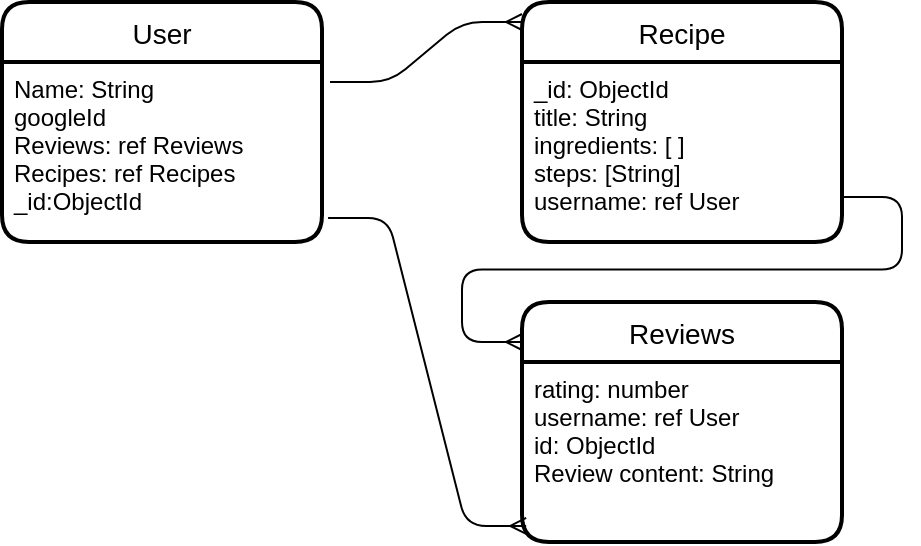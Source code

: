 <mxfile version="14.9.2" type="device"><diagram id="8_vPQ34XVaNxHpvC6XHG" name="Page-1"><mxGraphModel dx="1422" dy="762" grid="1" gridSize="10" guides="1" tooltips="1" connect="1" arrows="1" fold="1" page="1" pageScale="1" pageWidth="850" pageHeight="1100" math="0" shadow="0"><root><mxCell id="0"/><mxCell id="1" parent="0"/><mxCell id="LDGMtx0ZgfgSTOi0DtRb-6" value="Recipe" style="swimlane;childLayout=stackLayout;horizontal=1;startSize=30;horizontalStack=0;rounded=1;fontSize=14;fontStyle=0;strokeWidth=2;resizeParent=0;resizeLast=1;shadow=0;dashed=0;align=center;" parent="1" vertex="1"><mxGeometry x="300" y="90" width="160" height="120" as="geometry"/></mxCell><mxCell id="LDGMtx0ZgfgSTOi0DtRb-7" value="_id: ObjectId&#10;title: String&#10;ingredients: [ ]&#10;steps: [String]&#10;username: ref User" style="align=left;strokeColor=none;fillColor=none;spacingLeft=4;fontSize=12;verticalAlign=top;resizable=0;rotatable=0;part=1;" parent="LDGMtx0ZgfgSTOi0DtRb-6" vertex="1"><mxGeometry y="30" width="160" height="90" as="geometry"/></mxCell><mxCell id="LDGMtx0ZgfgSTOi0DtRb-9" value="User" style="swimlane;childLayout=stackLayout;horizontal=1;startSize=30;horizontalStack=0;rounded=1;fontSize=14;fontStyle=0;strokeWidth=2;resizeParent=0;resizeLast=1;shadow=0;dashed=0;align=center;" parent="1" vertex="1"><mxGeometry x="40" y="90" width="160" height="120" as="geometry"/></mxCell><mxCell id="LDGMtx0ZgfgSTOi0DtRb-10" value="Name: String&#10;googleId&#10;Reviews: ref Reviews&#10;Recipes: ref Recipes&#10;_id:ObjectId" style="align=left;strokeColor=none;fillColor=none;spacingLeft=4;fontSize=12;verticalAlign=top;resizable=0;rotatable=0;part=1;" parent="LDGMtx0ZgfgSTOi0DtRb-9" vertex="1"><mxGeometry y="30" width="160" height="90" as="geometry"/></mxCell><mxCell id="LDGMtx0ZgfgSTOi0DtRb-12" value="" style="edgeStyle=entityRelationEdgeStyle;fontSize=12;html=1;endArrow=ERmany;exitX=1.025;exitY=0.111;exitDx=0;exitDy=0;exitPerimeter=0;" parent="1" source="LDGMtx0ZgfgSTOi0DtRb-10" edge="1"><mxGeometry width="100" height="100" relative="1" as="geometry"><mxPoint x="200" y="200" as="sourcePoint"/><mxPoint x="300" y="100" as="targetPoint"/></mxGeometry></mxCell><mxCell id="LDGMtx0ZgfgSTOi0DtRb-13" value="" style="edgeStyle=entityRelationEdgeStyle;fontSize=12;html=1;endArrow=ERmany;exitX=1;exitY=0.75;exitDx=0;exitDy=0;" parent="1" source="LDGMtx0ZgfgSTOi0DtRb-7" edge="1"><mxGeometry width="100" height="100" relative="1" as="geometry"><mxPoint x="370" y="220" as="sourcePoint"/><mxPoint x="300" y="260" as="targetPoint"/></mxGeometry></mxCell><mxCell id="LDGMtx0ZgfgSTOi0DtRb-14" value="Reviews" style="swimlane;childLayout=stackLayout;horizontal=1;startSize=30;horizontalStack=0;rounded=1;fontSize=14;fontStyle=0;strokeWidth=2;resizeParent=0;resizeLast=1;shadow=0;dashed=0;align=center;" parent="1" vertex="1"><mxGeometry x="300" y="240" width="160" height="120" as="geometry"/></mxCell><mxCell id="LDGMtx0ZgfgSTOi0DtRb-15" value="rating: number&#10;username: ref User&#10;id: ObjectId&#10;Review content: String" style="align=left;strokeColor=none;fillColor=none;spacingLeft=4;fontSize=12;verticalAlign=top;resizable=0;rotatable=0;part=1;" parent="LDGMtx0ZgfgSTOi0DtRb-14" vertex="1"><mxGeometry y="30" width="160" height="90" as="geometry"/></mxCell><mxCell id="LDGMtx0ZgfgSTOi0DtRb-16" value="" style="edgeStyle=entityRelationEdgeStyle;fontSize=12;html=1;endArrow=ERmany;entryX=0.013;entryY=0.911;entryDx=0;entryDy=0;entryPerimeter=0;exitX=1.019;exitY=0.867;exitDx=0;exitDy=0;exitPerimeter=0;" parent="1" source="LDGMtx0ZgfgSTOi0DtRb-10" target="LDGMtx0ZgfgSTOi0DtRb-15" edge="1"><mxGeometry width="100" height="100" relative="1" as="geometry"><mxPoint x="70" y="320" as="sourcePoint"/><mxPoint x="170" y="220" as="targetPoint"/></mxGeometry></mxCell></root></mxGraphModel></diagram></mxfile>